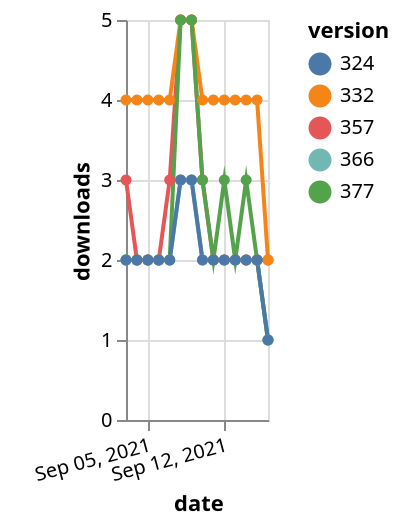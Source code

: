 {"$schema": "https://vega.github.io/schema/vega-lite/v5.json", "description": "A simple bar chart with embedded data.", "data": {"values": [{"date": "2021-09-03", "total": 2334, "delta": 2, "version": "366"}, {"date": "2021-09-04", "total": 2336, "delta": 2, "version": "366"}, {"date": "2021-09-05", "total": 2338, "delta": 2, "version": "366"}, {"date": "2021-09-06", "total": 2340, "delta": 2, "version": "366"}, {"date": "2021-09-07", "total": 2342, "delta": 2, "version": "366"}, {"date": "2021-09-08", "total": 2345, "delta": 3, "version": "366"}, {"date": "2021-09-09", "total": 2348, "delta": 3, "version": "366"}, {"date": "2021-09-10", "total": 2350, "delta": 2, "version": "366"}, {"date": "2021-09-11", "total": 2352, "delta": 2, "version": "366"}, {"date": "2021-09-12", "total": 2354, "delta": 2, "version": "366"}, {"date": "2021-09-13", "total": 2356, "delta": 2, "version": "366"}, {"date": "2021-09-14", "total": 2358, "delta": 2, "version": "366"}, {"date": "2021-09-15", "total": 2360, "delta": 2, "version": "366"}, {"date": "2021-09-16", "total": 2361, "delta": 1, "version": "366"}, {"date": "2021-09-03", "total": 2924, "delta": 3, "version": "357"}, {"date": "2021-09-04", "total": 2926, "delta": 2, "version": "357"}, {"date": "2021-09-05", "total": 2928, "delta": 2, "version": "357"}, {"date": "2021-09-06", "total": 2930, "delta": 2, "version": "357"}, {"date": "2021-09-07", "total": 2933, "delta": 3, "version": "357"}, {"date": "2021-09-08", "total": 2938, "delta": 5, "version": "357"}, {"date": "2021-09-09", "total": 2943, "delta": 5, "version": "357"}, {"date": "2021-09-10", "total": 2946, "delta": 3, "version": "357"}, {"date": "2021-09-11", "total": 2948, "delta": 2, "version": "357"}, {"date": "2021-09-12", "total": 2950, "delta": 2, "version": "357"}, {"date": "2021-09-13", "total": 2952, "delta": 2, "version": "357"}, {"date": "2021-09-14", "total": 2954, "delta": 2, "version": "357"}, {"date": "2021-09-15", "total": 2956, "delta": 2, "version": "357"}, {"date": "2021-09-16", "total": 2958, "delta": 2, "version": "357"}, {"date": "2021-09-03", "total": 4976, "delta": 4, "version": "332"}, {"date": "2021-09-04", "total": 4980, "delta": 4, "version": "332"}, {"date": "2021-09-05", "total": 4984, "delta": 4, "version": "332"}, {"date": "2021-09-06", "total": 4988, "delta": 4, "version": "332"}, {"date": "2021-09-07", "total": 4992, "delta": 4, "version": "332"}, {"date": "2021-09-08", "total": 4997, "delta": 5, "version": "332"}, {"date": "2021-09-09", "total": 5002, "delta": 5, "version": "332"}, {"date": "2021-09-10", "total": 5006, "delta": 4, "version": "332"}, {"date": "2021-09-11", "total": 5010, "delta": 4, "version": "332"}, {"date": "2021-09-12", "total": 5014, "delta": 4, "version": "332"}, {"date": "2021-09-13", "total": 5018, "delta": 4, "version": "332"}, {"date": "2021-09-14", "total": 5022, "delta": 4, "version": "332"}, {"date": "2021-09-15", "total": 5026, "delta": 4, "version": "332"}, {"date": "2021-09-16", "total": 5028, "delta": 2, "version": "332"}, {"date": "2021-09-03", "total": 2140, "delta": 2, "version": "377"}, {"date": "2021-09-04", "total": 2142, "delta": 2, "version": "377"}, {"date": "2021-09-05", "total": 2144, "delta": 2, "version": "377"}, {"date": "2021-09-06", "total": 2146, "delta": 2, "version": "377"}, {"date": "2021-09-07", "total": 2148, "delta": 2, "version": "377"}, {"date": "2021-09-08", "total": 2153, "delta": 5, "version": "377"}, {"date": "2021-09-09", "total": 2158, "delta": 5, "version": "377"}, {"date": "2021-09-10", "total": 2161, "delta": 3, "version": "377"}, {"date": "2021-09-11", "total": 2163, "delta": 2, "version": "377"}, {"date": "2021-09-12", "total": 2166, "delta": 3, "version": "377"}, {"date": "2021-09-13", "total": 2168, "delta": 2, "version": "377"}, {"date": "2021-09-14", "total": 2171, "delta": 3, "version": "377"}, {"date": "2021-09-15", "total": 2173, "delta": 2, "version": "377"}, {"date": "2021-09-16", "total": 2174, "delta": 1, "version": "377"}, {"date": "2021-09-03", "total": 2550, "delta": 2, "version": "324"}, {"date": "2021-09-04", "total": 2552, "delta": 2, "version": "324"}, {"date": "2021-09-05", "total": 2554, "delta": 2, "version": "324"}, {"date": "2021-09-06", "total": 2556, "delta": 2, "version": "324"}, {"date": "2021-09-07", "total": 2558, "delta": 2, "version": "324"}, {"date": "2021-09-08", "total": 2561, "delta": 3, "version": "324"}, {"date": "2021-09-09", "total": 2564, "delta": 3, "version": "324"}, {"date": "2021-09-10", "total": 2566, "delta": 2, "version": "324"}, {"date": "2021-09-11", "total": 2568, "delta": 2, "version": "324"}, {"date": "2021-09-12", "total": 2570, "delta": 2, "version": "324"}, {"date": "2021-09-13", "total": 2572, "delta": 2, "version": "324"}, {"date": "2021-09-14", "total": 2574, "delta": 2, "version": "324"}, {"date": "2021-09-15", "total": 2576, "delta": 2, "version": "324"}, {"date": "2021-09-16", "total": 2577, "delta": 1, "version": "324"}]}, "width": "container", "mark": {"type": "line", "point": {"filled": true}}, "encoding": {"x": {"field": "date", "type": "temporal", "timeUnit": "yearmonthdate", "title": "date", "axis": {"labelAngle": -15}}, "y": {"field": "delta", "type": "quantitative", "title": "downloads"}, "color": {"field": "version", "type": "nominal"}, "tooltip": {"field": "delta"}}}
